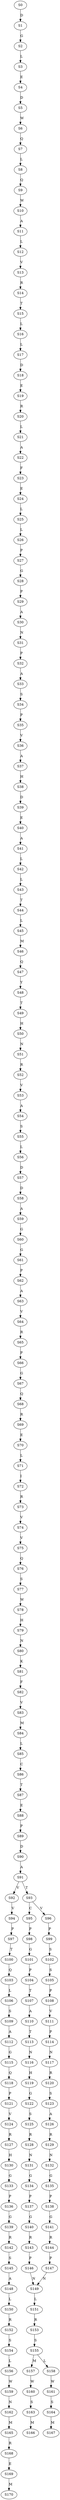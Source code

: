 strict digraph  {
	S0 -> S1 [ label = D ];
	S1 -> S2 [ label = G ];
	S2 -> S3 [ label = L ];
	S3 -> S4 [ label = E ];
	S4 -> S5 [ label = D ];
	S5 -> S6 [ label = W ];
	S6 -> S7 [ label = Q ];
	S7 -> S8 [ label = L ];
	S8 -> S9 [ label = Q ];
	S9 -> S10 [ label = W ];
	S10 -> S11 [ label = A ];
	S11 -> S12 [ label = L ];
	S12 -> S13 [ label = V ];
	S13 -> S14 [ label = R ];
	S14 -> S15 [ label = T ];
	S15 -> S16 [ label = L ];
	S16 -> S17 [ label = L ];
	S17 -> S18 [ label = D ];
	S18 -> S19 [ label = E ];
	S19 -> S20 [ label = R ];
	S20 -> S21 [ label = L ];
	S21 -> S22 [ label = A ];
	S22 -> S23 [ label = F ];
	S23 -> S24 [ label = E ];
	S24 -> S25 [ label = L ];
	S25 -> S26 [ label = L ];
	S26 -> S27 [ label = P ];
	S27 -> S28 [ label = G ];
	S28 -> S29 [ label = P ];
	S29 -> S30 [ label = A ];
	S30 -> S31 [ label = N ];
	S31 -> S32 [ label = P ];
	S32 -> S33 [ label = A ];
	S33 -> S34 [ label = S ];
	S34 -> S35 [ label = P ];
	S35 -> S36 [ label = V ];
	S36 -> S37 [ label = A ];
	S37 -> S38 [ label = H ];
	S38 -> S39 [ label = D ];
	S39 -> S40 [ label = E ];
	S40 -> S41 [ label = A ];
	S41 -> S42 [ label = L ];
	S42 -> S43 [ label = L ];
	S43 -> S44 [ label = T ];
	S44 -> S45 [ label = L ];
	S45 -> S46 [ label = M ];
	S46 -> S47 [ label = Q ];
	S47 -> S48 [ label = Y ];
	S48 -> S49 [ label = T ];
	S49 -> S50 [ label = H ];
	S50 -> S51 [ label = N ];
	S51 -> S52 [ label = R ];
	S52 -> S53 [ label = V ];
	S53 -> S54 [ label = A ];
	S54 -> S55 [ label = S ];
	S55 -> S56 [ label = L ];
	S56 -> S57 [ label = D ];
	S57 -> S58 [ label = D ];
	S58 -> S59 [ label = A ];
	S59 -> S60 [ label = G ];
	S60 -> S61 [ label = G ];
	S61 -> S62 [ label = P ];
	S62 -> S63 [ label = A ];
	S63 -> S64 [ label = V ];
	S64 -> S65 [ label = R ];
	S65 -> S66 [ label = P ];
	S66 -> S67 [ label = G ];
	S67 -> S68 [ label = Q ];
	S68 -> S69 [ label = R ];
	S69 -> S70 [ label = E ];
	S70 -> S71 [ label = L ];
	S71 -> S72 [ label = I ];
	S72 -> S73 [ label = R ];
	S73 -> S74 [ label = V ];
	S74 -> S75 [ label = V ];
	S75 -> S76 [ label = Q ];
	S76 -> S77 [ label = S ];
	S77 -> S78 [ label = W ];
	S78 -> S79 [ label = H ];
	S79 -> S80 [ label = N ];
	S80 -> S81 [ label = K ];
	S81 -> S82 [ label = F ];
	S82 -> S83 [ label = V ];
	S83 -> S84 [ label = M ];
	S84 -> S85 [ label = L ];
	S85 -> S86 [ label = C ];
	S86 -> S87 [ label = T ];
	S87 -> S88 [ label = E ];
	S88 -> S89 [ label = P ];
	S89 -> S90 [ label = D ];
	S90 -> S91 [ label = A ];
	S91 -> S92 [ label = V ];
	S91 -> S93 [ label = T ];
	S92 -> S94 [ label = V ];
	S93 -> S95 [ label = C ];
	S93 -> S96 [ label = V ];
	S94 -> S97 [ label = P ];
	S95 -> S98 [ label = P ];
	S96 -> S99 [ label = P ];
	S97 -> S100 [ label = T ];
	S98 -> S101 [ label = G ];
	S99 -> S102 [ label = S ];
	S100 -> S103 [ label = Q ];
	S101 -> S104 [ label = P ];
	S102 -> S105 [ label = S ];
	S103 -> S106 [ label = L ];
	S104 -> S107 [ label = T ];
	S105 -> S108 [ label = P ];
	S106 -> S109 [ label = S ];
	S107 -> S110 [ label = A ];
	S108 -> S111 [ label = V ];
	S109 -> S112 [ label = A ];
	S110 -> S113 [ label = T ];
	S111 -> S114 [ label = P ];
	S112 -> S115 [ label = G ];
	S113 -> S116 [ label = N ];
	S114 -> S117 [ label = N ];
	S115 -> S118 [ label = Q ];
	S116 -> S119 [ label = H ];
	S117 -> S120 [ label = R ];
	S118 -> S121 [ label = P ];
	S119 -> S122 [ label = G ];
	S120 -> S123 [ label = S ];
	S121 -> S124 [ label = V ];
	S122 -> S125 [ label = S ];
	S123 -> S126 [ label = A ];
	S124 -> S127 [ label = R ];
	S125 -> S128 [ label = R ];
	S126 -> S129 [ label = R ];
	S127 -> S130 [ label = H ];
	S128 -> S131 [ label = N ];
	S129 -> S132 [ label = N ];
	S130 -> S133 [ label = G ];
	S131 -> S134 [ label = G ];
	S132 -> S135 [ label = G ];
	S133 -> S136 [ label = P ];
	S134 -> S137 [ label = P ];
	S135 -> S138 [ label = P ];
	S136 -> S139 [ label = G ];
	S137 -> S140 [ label = G ];
	S138 -> S141 [ label = G ];
	S139 -> S142 [ label = R ];
	S140 -> S143 [ label = R ];
	S141 -> S144 [ label = R ];
	S142 -> S145 [ label = S ];
	S143 -> S146 [ label = P ];
	S144 -> S147 [ label = P ];
	S145 -> S148 [ label = A ];
	S146 -> S149 [ label = N ];
	S147 -> S149 [ label = N ];
	S148 -> S150 [ label = L ];
	S149 -> S151 [ label = L ];
	S150 -> S152 [ label = R ];
	S151 -> S153 [ label = R ];
	S152 -> S154 [ label = S ];
	S153 -> S155 [ label = S ];
	S154 -> S156 [ label = L ];
	S155 -> S157 [ label = M ];
	S155 -> S158 [ label = L ];
	S156 -> S159 [ label = W ];
	S157 -> S160 [ label = W ];
	S158 -> S161 [ label = W ];
	S159 -> S162 [ label = N ];
	S160 -> S163 [ label = S ];
	S161 -> S164 [ label = S ];
	S162 -> S165 [ label = M ];
	S163 -> S166 [ label = M ];
	S164 -> S167 [ label = M ];
	S165 -> S168 [ label = R ];
	S168 -> S169 [ label = E ];
	S169 -> S170 [ label = M ];
}
